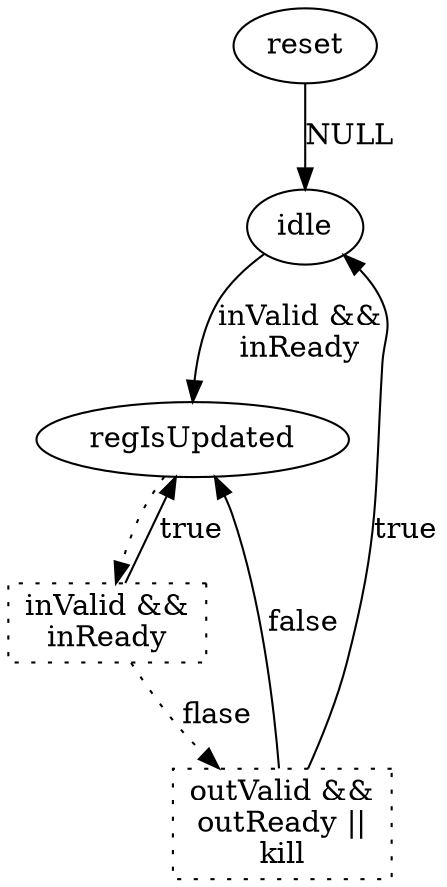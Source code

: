 digraph G {

  # Stage 0
  reset -> idle [label="NULL"];

  # Stage 1
  idle -> regIsUpdated [label="inValid &&\ninReady"];

  # Stage 2
  regIsUpdated -> "inValid &&\ninReady" [style=dotted];
    # Logic a
    "inValid &&\ninReady" [style=dotted, shape=box];
    "inValid &&\ninReady" -> regIsUpdated [label="true"];
    "inValid &&\ninReady" -> "outValid &&\noutReady ||\nkill" [style=dotted, label="flase"];

    # Logic b
    "outValid &&\noutReady ||\nkill" [style=dotted, shape=box];
    "outValid &&\noutReady ||\nkill" -> idle [label="true"];
    "outValid &&\noutReady ||\nkill" -> regIsUpdated [label="false"];
}
